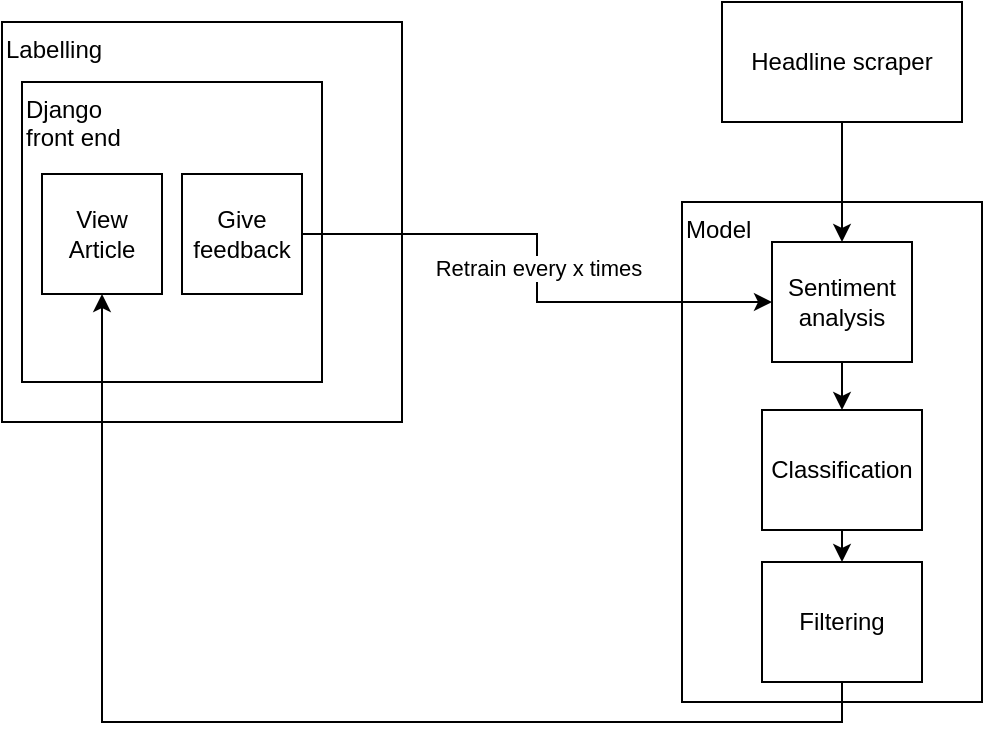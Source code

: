 <mxfile version="20.8.20" type="device"><diagram name="Page-1" id="zioQVSRE8N2S-m460rfx"><mxGraphModel dx="2333" dy="1204" grid="1" gridSize="10" guides="1" tooltips="1" connect="1" arrows="1" fold="1" page="1" pageScale="1" pageWidth="827" pageHeight="1169" math="0" shadow="0"><root><mxCell id="0"/><mxCell id="1" parent="0"/><mxCell id="1IgABdB3Br6JeAufEyaR-15" value="Model" style="rounded=0;whiteSpace=wrap;html=1;verticalAlign=top;align=left;" vertex="1" parent="1"><mxGeometry x="380" y="130" width="150" height="250" as="geometry"/></mxCell><mxCell id="1IgABdB3Br6JeAufEyaR-1" value="Labelling&lt;br&gt;&lt;br&gt;&lt;br&gt;&lt;br&gt;&lt;br&gt;&lt;br&gt;&lt;br&gt;&lt;br&gt;&lt;br&gt;&lt;br&gt;&lt;br&gt;&lt;br&gt;&lt;br&gt;" style="whiteSpace=wrap;html=1;aspect=fixed;align=left;verticalAlign=top;" vertex="1" parent="1"><mxGeometry x="40" y="40" width="200" height="200" as="geometry"/></mxCell><mxCell id="1IgABdB3Br6JeAufEyaR-2" value="Django&lt;br&gt;front end" style="whiteSpace=wrap;html=1;aspect=fixed;align=left;horizontal=1;verticalAlign=top;" vertex="1" parent="1"><mxGeometry x="50" y="70" width="150" height="150" as="geometry"/></mxCell><mxCell id="1IgABdB3Br6JeAufEyaR-5" value="View Article" style="whiteSpace=wrap;html=1;aspect=fixed;" vertex="1" parent="1"><mxGeometry x="60" y="116" width="60" height="60" as="geometry"/></mxCell><mxCell id="1IgABdB3Br6JeAufEyaR-13" value="Retrain every x times" style="edgeStyle=orthogonalEdgeStyle;rounded=0;orthogonalLoop=1;jettySize=auto;html=1;exitX=1;exitY=0.5;exitDx=0;exitDy=0;entryX=0;entryY=0.5;entryDx=0;entryDy=0;" edge="1" parent="1" source="1IgABdB3Br6JeAufEyaR-6" target="1IgABdB3Br6JeAufEyaR-8"><mxGeometry relative="1" as="geometry"/></mxCell><mxCell id="1IgABdB3Br6JeAufEyaR-6" value="Give feedback" style="whiteSpace=wrap;html=1;aspect=fixed;" vertex="1" parent="1"><mxGeometry x="130" y="116" width="60" height="60" as="geometry"/></mxCell><mxCell id="1IgABdB3Br6JeAufEyaR-16" style="edgeStyle=orthogonalEdgeStyle;rounded=0;orthogonalLoop=1;jettySize=auto;html=1;exitX=0.5;exitY=1;exitDx=0;exitDy=0;entryX=0.5;entryY=0;entryDx=0;entryDy=0;" edge="1" parent="1" source="1IgABdB3Br6JeAufEyaR-8" target="1IgABdB3Br6JeAufEyaR-9"><mxGeometry relative="1" as="geometry"/></mxCell><mxCell id="1IgABdB3Br6JeAufEyaR-8" value="Sentiment analysis" style="rounded=0;whiteSpace=wrap;html=1;" vertex="1" parent="1"><mxGeometry x="425" y="150" width="70" height="60" as="geometry"/></mxCell><mxCell id="1IgABdB3Br6JeAufEyaR-18" style="edgeStyle=orthogonalEdgeStyle;rounded=0;orthogonalLoop=1;jettySize=auto;html=1;exitX=0.5;exitY=1;exitDx=0;exitDy=0;entryX=0.5;entryY=0;entryDx=0;entryDy=0;" edge="1" parent="1" source="1IgABdB3Br6JeAufEyaR-9" target="1IgABdB3Br6JeAufEyaR-17"><mxGeometry relative="1" as="geometry"/></mxCell><mxCell id="1IgABdB3Br6JeAufEyaR-9" value="Classification" style="rounded=0;whiteSpace=wrap;html=1;" vertex="1" parent="1"><mxGeometry x="420" y="234" width="80" height="60" as="geometry"/></mxCell><mxCell id="1IgABdB3Br6JeAufEyaR-20" style="edgeStyle=orthogonalEdgeStyle;rounded=0;orthogonalLoop=1;jettySize=auto;html=1;exitX=0.5;exitY=1;exitDx=0;exitDy=0;" edge="1" parent="1" source="1IgABdB3Br6JeAufEyaR-11" target="1IgABdB3Br6JeAufEyaR-8"><mxGeometry relative="1" as="geometry"/></mxCell><mxCell id="1IgABdB3Br6JeAufEyaR-11" value="Headline scraper" style="rounded=0;whiteSpace=wrap;html=1;" vertex="1" parent="1"><mxGeometry x="400" y="30" width="120" height="60" as="geometry"/></mxCell><mxCell id="1IgABdB3Br6JeAufEyaR-19" style="edgeStyle=orthogonalEdgeStyle;rounded=0;orthogonalLoop=1;jettySize=auto;html=1;exitX=0.5;exitY=1;exitDx=0;exitDy=0;" edge="1" parent="1" source="1IgABdB3Br6JeAufEyaR-17" target="1IgABdB3Br6JeAufEyaR-5"><mxGeometry relative="1" as="geometry"/></mxCell><mxCell id="1IgABdB3Br6JeAufEyaR-17" value="Filtering" style="rounded=0;whiteSpace=wrap;html=1;" vertex="1" parent="1"><mxGeometry x="420" y="310" width="80" height="60" as="geometry"/></mxCell></root></mxGraphModel></diagram></mxfile>